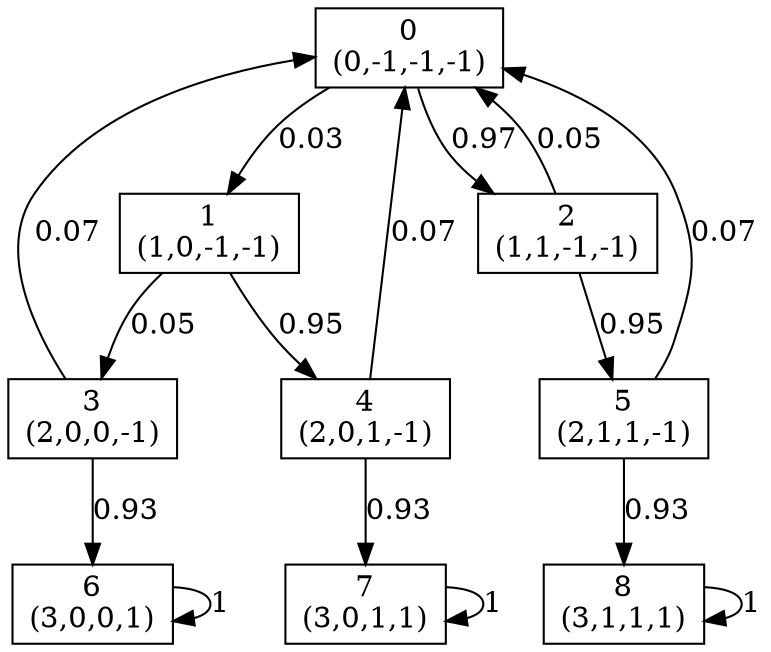 digraph P {
node [shape=box];
0 -> 1 [ label="0.03" ];
0 -> 2 [ label="0.97" ];
1 -> 3 [ label="0.05" ];
1 -> 4 [ label="0.95" ];
2 -> 0 [ label="0.05" ];
2 -> 5 [ label="0.95" ];
3 -> 0 [ label="0.07" ];
3 -> 6 [ label="0.93" ];
4 -> 0 [ label="0.07" ];
4 -> 7 [ label="0.93" ];
5 -> 0 [ label="0.07" ];
5 -> 8 [ label="0.93" ];
6 -> 6 [ label="1" ];
7 -> 7 [ label="1" ];
8 -> 8 [ label="1" ];
0 [label="0\n(0,-1,-1,-1)"];
1 [label="1\n(1,0,-1,-1)"];
2 [label="2\n(1,1,-1,-1)"];
3 [label="3\n(2,0,0,-1)"];
4 [label="4\n(2,0,1,-1)"];
5 [label="5\n(2,1,1,-1)"];
6 [label="6\n(3,0,0,1)"];
7 [label="7\n(3,0,1,1)"];
8 [label="8\n(3,1,1,1)"];
}
